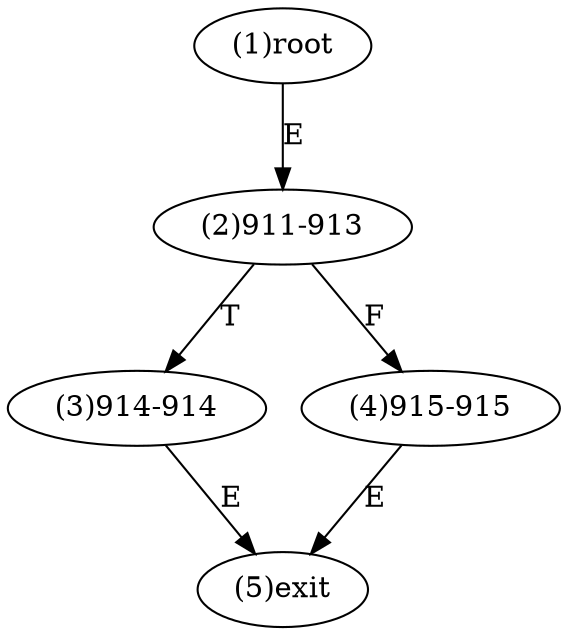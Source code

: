 digraph "" { 
1[ label="(1)root"];
2[ label="(2)911-913"];
3[ label="(3)914-914"];
4[ label="(4)915-915"];
5[ label="(5)exit"];
1->2[ label="E"];
2->4[ label="F"];
2->3[ label="T"];
3->5[ label="E"];
4->5[ label="E"];
}